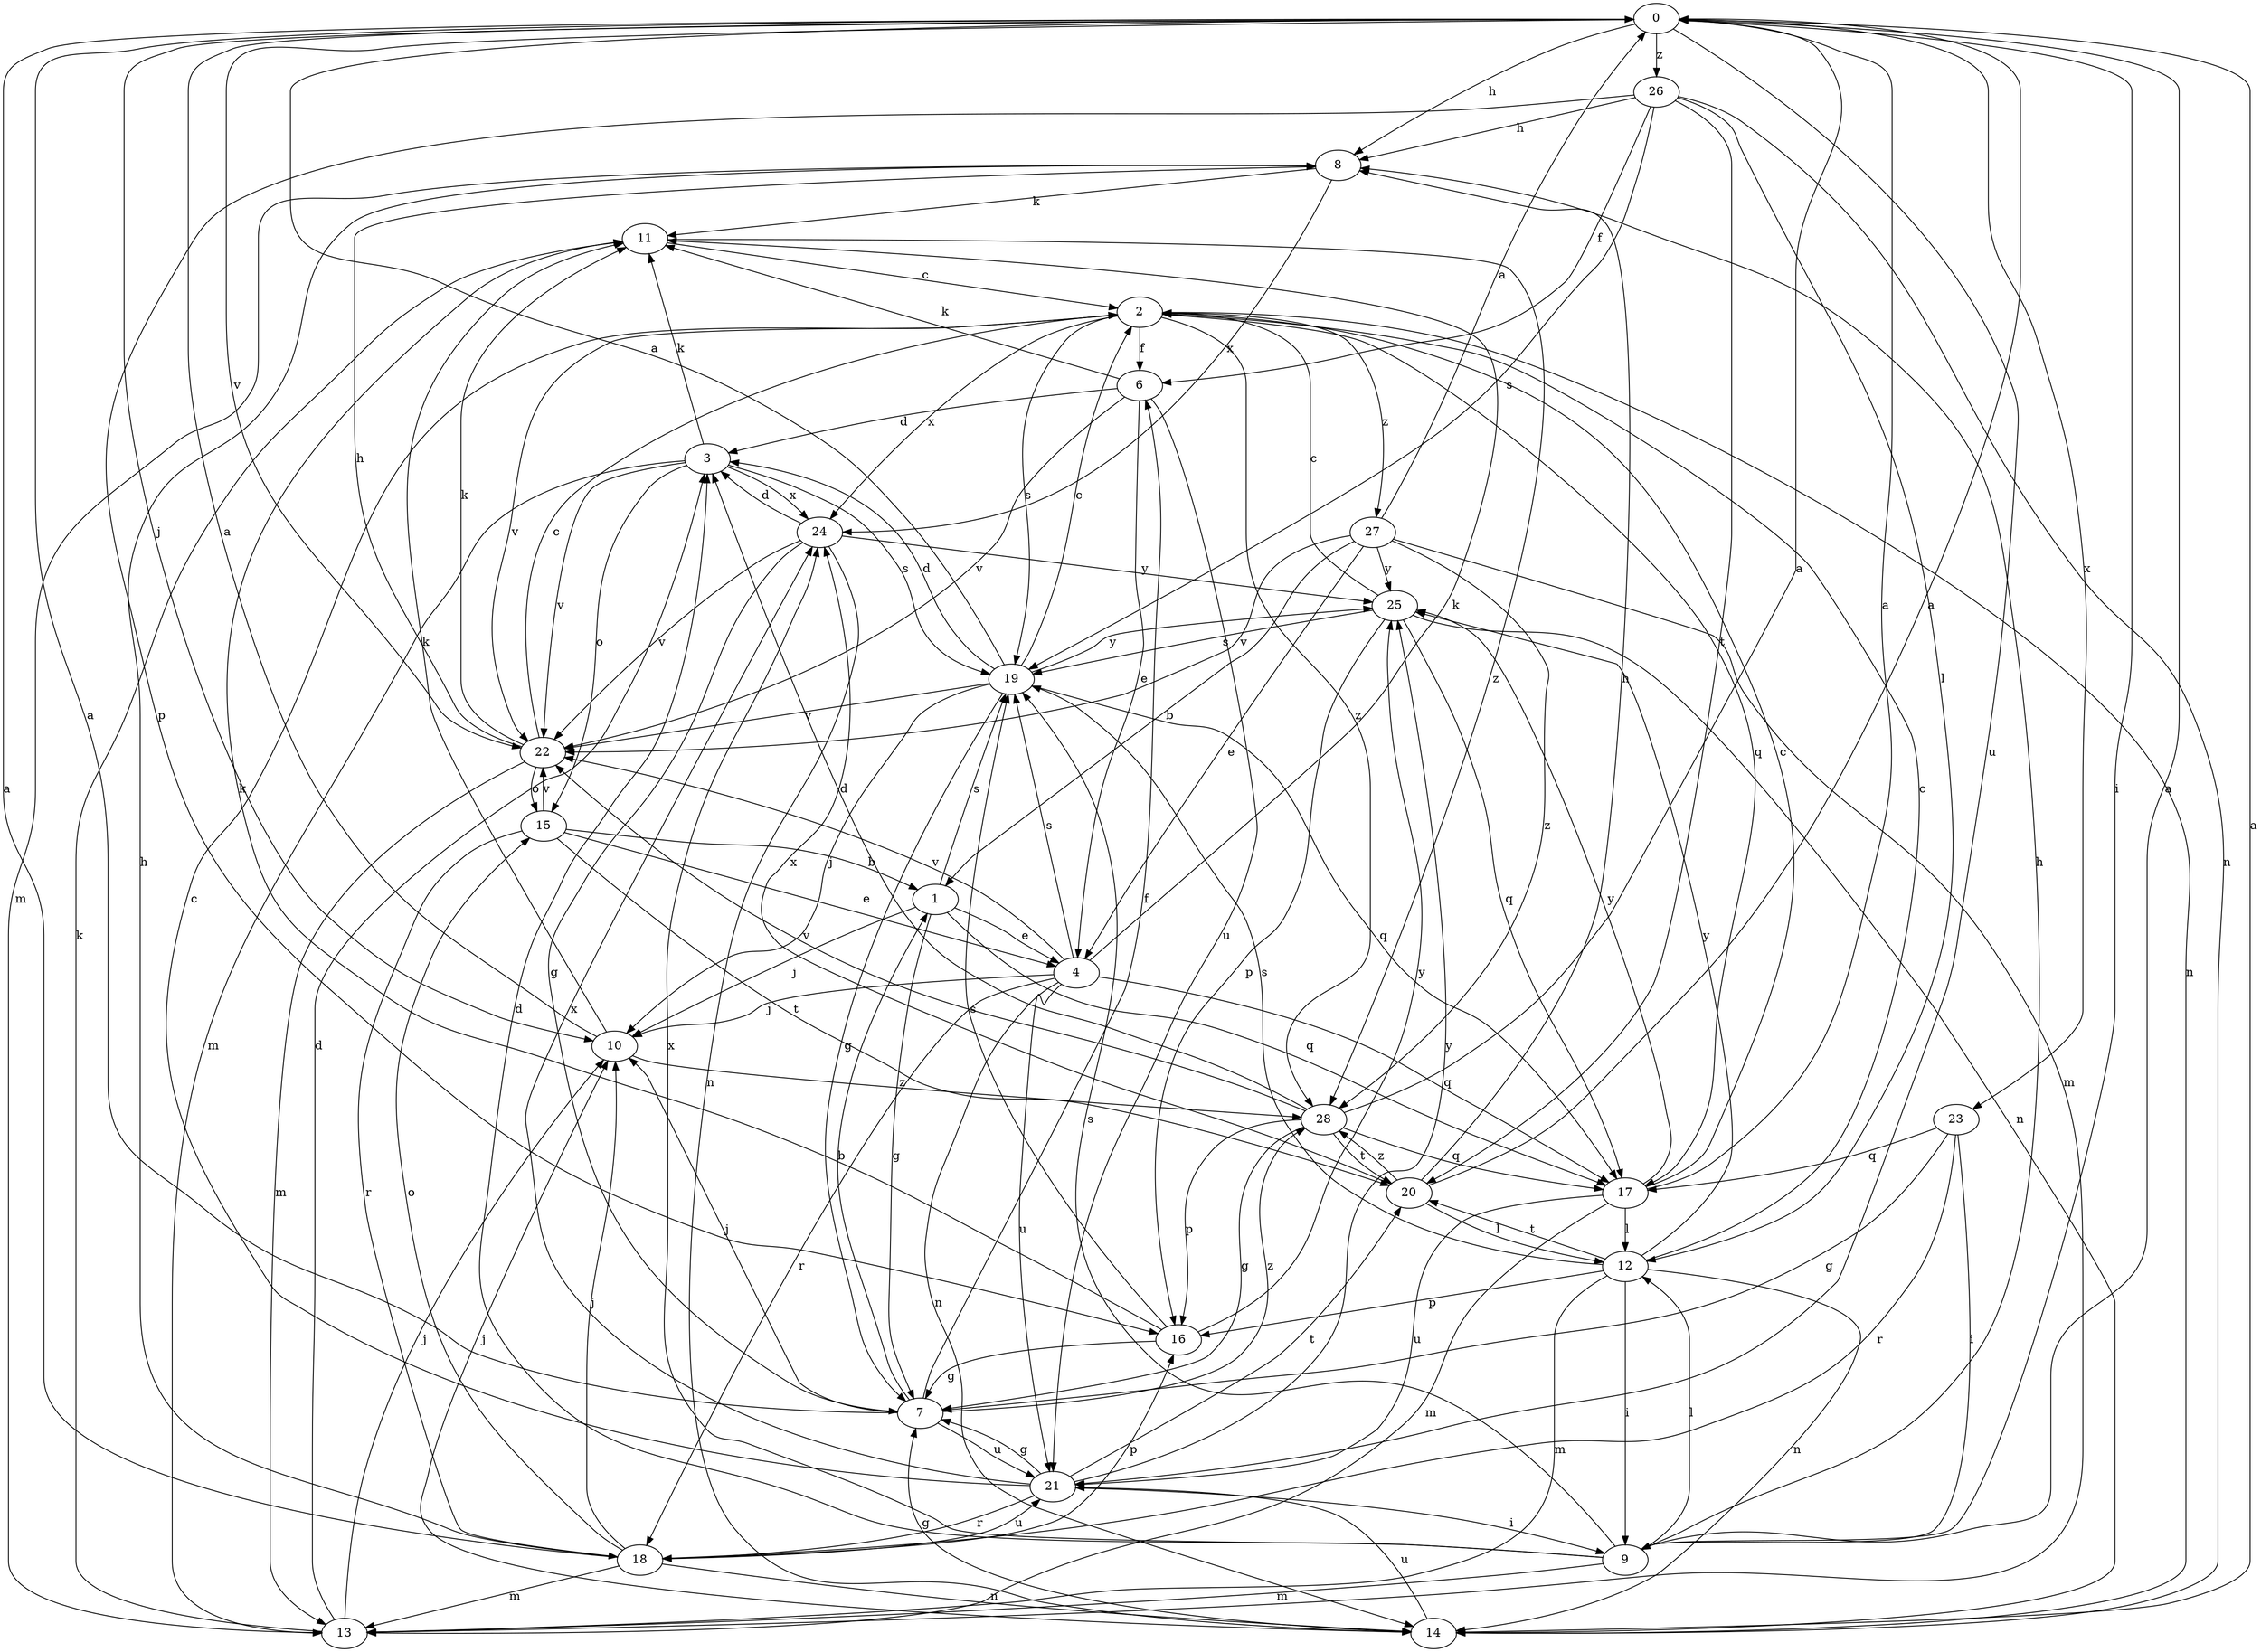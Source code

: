 strict digraph  {
0;
1;
2;
3;
4;
6;
7;
8;
9;
10;
11;
12;
13;
14;
15;
16;
17;
18;
19;
20;
21;
22;
23;
24;
25;
26;
27;
28;
0 -> 8  [label=h];
0 -> 9  [label=i];
0 -> 10  [label=j];
0 -> 21  [label=u];
0 -> 22  [label=v];
0 -> 23  [label=x];
0 -> 26  [label=z];
1 -> 4  [label=e];
1 -> 7  [label=g];
1 -> 10  [label=j];
1 -> 17  [label=q];
1 -> 19  [label=s];
2 -> 6  [label=f];
2 -> 14  [label=n];
2 -> 17  [label=q];
2 -> 19  [label=s];
2 -> 22  [label=v];
2 -> 24  [label=x];
2 -> 27  [label=z];
2 -> 28  [label=z];
3 -> 11  [label=k];
3 -> 13  [label=m];
3 -> 15  [label=o];
3 -> 19  [label=s];
3 -> 22  [label=v];
3 -> 24  [label=x];
4 -> 10  [label=j];
4 -> 11  [label=k];
4 -> 14  [label=n];
4 -> 17  [label=q];
4 -> 18  [label=r];
4 -> 19  [label=s];
4 -> 21  [label=u];
4 -> 22  [label=v];
6 -> 3  [label=d];
6 -> 4  [label=e];
6 -> 11  [label=k];
6 -> 21  [label=u];
6 -> 22  [label=v];
7 -> 0  [label=a];
7 -> 1  [label=b];
7 -> 6  [label=f];
7 -> 10  [label=j];
7 -> 21  [label=u];
7 -> 28  [label=z];
8 -> 11  [label=k];
8 -> 13  [label=m];
8 -> 24  [label=x];
9 -> 0  [label=a];
9 -> 3  [label=d];
9 -> 8  [label=h];
9 -> 12  [label=l];
9 -> 13  [label=m];
9 -> 19  [label=s];
9 -> 24  [label=x];
10 -> 0  [label=a];
10 -> 11  [label=k];
10 -> 28  [label=z];
11 -> 2  [label=c];
11 -> 28  [label=z];
12 -> 2  [label=c];
12 -> 9  [label=i];
12 -> 13  [label=m];
12 -> 14  [label=n];
12 -> 16  [label=p];
12 -> 19  [label=s];
12 -> 20  [label=t];
12 -> 25  [label=y];
13 -> 3  [label=d];
13 -> 10  [label=j];
13 -> 11  [label=k];
14 -> 0  [label=a];
14 -> 7  [label=g];
14 -> 10  [label=j];
14 -> 21  [label=u];
15 -> 1  [label=b];
15 -> 4  [label=e];
15 -> 18  [label=r];
15 -> 20  [label=t];
15 -> 22  [label=v];
16 -> 7  [label=g];
16 -> 11  [label=k];
16 -> 19  [label=s];
16 -> 25  [label=y];
17 -> 0  [label=a];
17 -> 2  [label=c];
17 -> 12  [label=l];
17 -> 13  [label=m];
17 -> 21  [label=u];
17 -> 25  [label=y];
18 -> 0  [label=a];
18 -> 8  [label=h];
18 -> 10  [label=j];
18 -> 13  [label=m];
18 -> 14  [label=n];
18 -> 15  [label=o];
18 -> 16  [label=p];
18 -> 21  [label=u];
19 -> 0  [label=a];
19 -> 2  [label=c];
19 -> 3  [label=d];
19 -> 7  [label=g];
19 -> 10  [label=j];
19 -> 17  [label=q];
19 -> 22  [label=v];
19 -> 25  [label=y];
20 -> 0  [label=a];
20 -> 8  [label=h];
20 -> 12  [label=l];
20 -> 24  [label=x];
20 -> 28  [label=z];
21 -> 2  [label=c];
21 -> 7  [label=g];
21 -> 9  [label=i];
21 -> 18  [label=r];
21 -> 20  [label=t];
21 -> 24  [label=x];
21 -> 25  [label=y];
22 -> 2  [label=c];
22 -> 8  [label=h];
22 -> 11  [label=k];
22 -> 13  [label=m];
22 -> 15  [label=o];
23 -> 7  [label=g];
23 -> 9  [label=i];
23 -> 17  [label=q];
23 -> 18  [label=r];
24 -> 3  [label=d];
24 -> 7  [label=g];
24 -> 14  [label=n];
24 -> 22  [label=v];
24 -> 25  [label=y];
25 -> 2  [label=c];
25 -> 14  [label=n];
25 -> 16  [label=p];
25 -> 17  [label=q];
25 -> 19  [label=s];
26 -> 6  [label=f];
26 -> 8  [label=h];
26 -> 12  [label=l];
26 -> 14  [label=n];
26 -> 16  [label=p];
26 -> 19  [label=s];
26 -> 20  [label=t];
27 -> 0  [label=a];
27 -> 1  [label=b];
27 -> 4  [label=e];
27 -> 13  [label=m];
27 -> 22  [label=v];
27 -> 25  [label=y];
27 -> 28  [label=z];
28 -> 0  [label=a];
28 -> 3  [label=d];
28 -> 7  [label=g];
28 -> 16  [label=p];
28 -> 17  [label=q];
28 -> 20  [label=t];
28 -> 22  [label=v];
}

